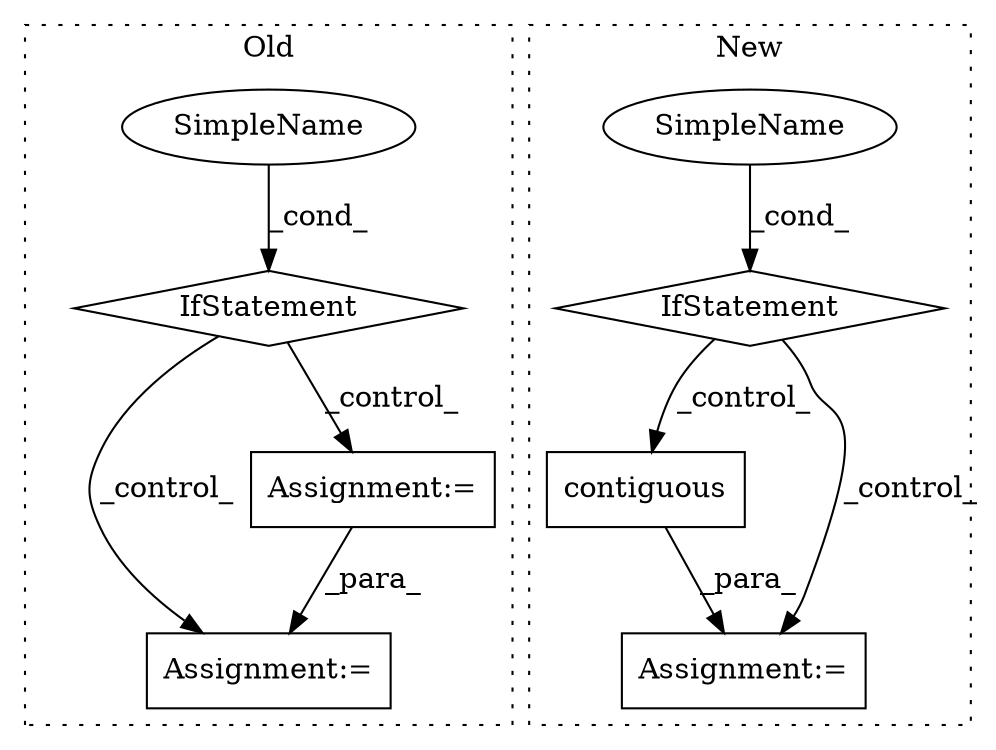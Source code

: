 digraph G {
subgraph cluster0 {
1 [label="IfStatement" a="25" s="3672,3760" l="4,2" shape="diamond"];
4 [label="Assignment:=" a="7" s="3989" l="1" shape="box"];
5 [label="SimpleName" a="42" s="" l="" shape="ellipse"];
6 [label="Assignment:=" a="7" s="4102" l="59" shape="box"];
label = "Old";
style="dotted";
}
subgraph cluster1 {
2 [label="contiguous" a="32" s="4700" l="12" shape="box"];
3 [label="Assignment:=" a="7" s="4674" l="1" shape="box"];
7 [label="IfStatement" a="25" s="4635,4657" l="4,2" shape="diamond"];
8 [label="SimpleName" a="42" s="" l="" shape="ellipse"];
label = "New";
style="dotted";
}
1 -> 6 [label="_control_"];
1 -> 4 [label="_control_"];
2 -> 3 [label="_para_"];
5 -> 1 [label="_cond_"];
6 -> 4 [label="_para_"];
7 -> 2 [label="_control_"];
7 -> 3 [label="_control_"];
8 -> 7 [label="_cond_"];
}